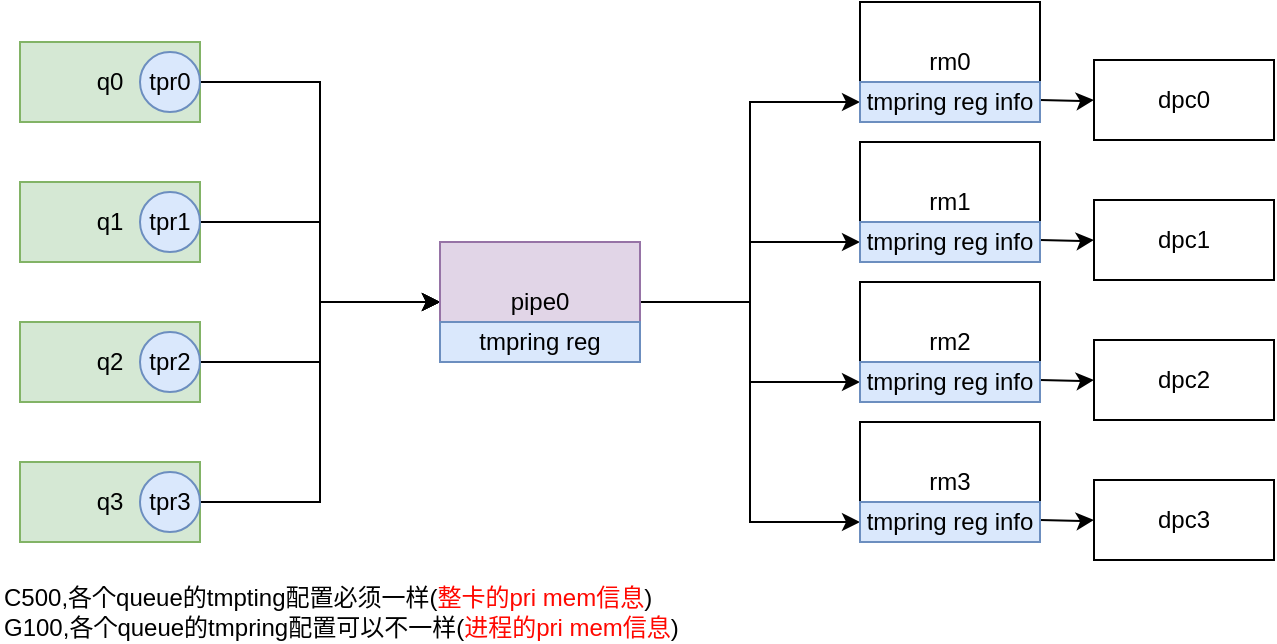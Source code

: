 <mxfile version="22.1.11" type="github">
  <diagram name="第 1 页" id="pOzsVWNRth0zoxAE6EYK">
    <mxGraphModel dx="788" dy="554" grid="1" gridSize="10" guides="1" tooltips="1" connect="1" arrows="1" fold="1" page="1" pageScale="1" pageWidth="827" pageHeight="1169" math="0" shadow="0">
      <root>
        <mxCell id="0" />
        <mxCell id="1" parent="0" />
        <mxCell id="lJM8HE9Omx9CHrJouY1I-18" style="edgeStyle=orthogonalEdgeStyle;rounded=0;orthogonalLoop=1;jettySize=auto;html=1;exitX=1;exitY=0.5;exitDx=0;exitDy=0;entryX=0;entryY=0.5;entryDx=0;entryDy=0;" edge="1" parent="1" source="lJM8HE9Omx9CHrJouY1I-1" target="lJM8HE9Omx9CHrJouY1I-5">
          <mxGeometry relative="1" as="geometry" />
        </mxCell>
        <mxCell id="lJM8HE9Omx9CHrJouY1I-1" value="q0" style="rounded=0;whiteSpace=wrap;html=1;fillColor=#d5e8d4;strokeColor=#82b366;" vertex="1" parent="1">
          <mxGeometry x="80" y="150" width="90" height="40" as="geometry" />
        </mxCell>
        <mxCell id="lJM8HE9Omx9CHrJouY1I-19" style="edgeStyle=orthogonalEdgeStyle;rounded=0;orthogonalLoop=1;jettySize=auto;html=1;exitX=1;exitY=0.5;exitDx=0;exitDy=0;" edge="1" parent="1" source="lJM8HE9Omx9CHrJouY1I-2" target="lJM8HE9Omx9CHrJouY1I-5">
          <mxGeometry relative="1" as="geometry" />
        </mxCell>
        <mxCell id="lJM8HE9Omx9CHrJouY1I-2" value="q1" style="rounded=0;whiteSpace=wrap;html=1;fillColor=#d5e8d4;strokeColor=#82b366;" vertex="1" parent="1">
          <mxGeometry x="80" y="220" width="90" height="40" as="geometry" />
        </mxCell>
        <mxCell id="lJM8HE9Omx9CHrJouY1I-20" style="edgeStyle=orthogonalEdgeStyle;rounded=0;orthogonalLoop=1;jettySize=auto;html=1;entryX=0;entryY=0.5;entryDx=0;entryDy=0;" edge="1" parent="1" source="lJM8HE9Omx9CHrJouY1I-3" target="lJM8HE9Omx9CHrJouY1I-5">
          <mxGeometry relative="1" as="geometry" />
        </mxCell>
        <mxCell id="lJM8HE9Omx9CHrJouY1I-3" value="q2" style="rounded=0;whiteSpace=wrap;html=1;fillColor=#d5e8d4;strokeColor=#82b366;" vertex="1" parent="1">
          <mxGeometry x="80" y="290" width="90" height="40" as="geometry" />
        </mxCell>
        <mxCell id="lJM8HE9Omx9CHrJouY1I-22" style="edgeStyle=orthogonalEdgeStyle;rounded=0;orthogonalLoop=1;jettySize=auto;html=1;exitX=1;exitY=0.5;exitDx=0;exitDy=0;entryX=0;entryY=0.5;entryDx=0;entryDy=0;" edge="1" parent="1" source="lJM8HE9Omx9CHrJouY1I-4" target="lJM8HE9Omx9CHrJouY1I-5">
          <mxGeometry relative="1" as="geometry" />
        </mxCell>
        <mxCell id="lJM8HE9Omx9CHrJouY1I-4" value="q3" style="rounded=0;whiteSpace=wrap;html=1;fillColor=#d5e8d4;strokeColor=#82b366;" vertex="1" parent="1">
          <mxGeometry x="80" y="360" width="90" height="40" as="geometry" />
        </mxCell>
        <mxCell id="lJM8HE9Omx9CHrJouY1I-23" style="edgeStyle=orthogonalEdgeStyle;rounded=0;orthogonalLoop=1;jettySize=auto;html=1;exitX=1;exitY=0.5;exitDx=0;exitDy=0;entryX=0;entryY=0.5;entryDx=0;entryDy=0;" edge="1" parent="1" source="lJM8HE9Omx9CHrJouY1I-5" target="lJM8HE9Omx9CHrJouY1I-36">
          <mxGeometry relative="1" as="geometry" />
        </mxCell>
        <mxCell id="lJM8HE9Omx9CHrJouY1I-24" style="edgeStyle=orthogonalEdgeStyle;rounded=0;orthogonalLoop=1;jettySize=auto;html=1;exitX=1;exitY=0.5;exitDx=0;exitDy=0;entryX=0;entryY=0.5;entryDx=0;entryDy=0;" edge="1" parent="1" source="lJM8HE9Omx9CHrJouY1I-5" target="lJM8HE9Omx9CHrJouY1I-37">
          <mxGeometry relative="1" as="geometry" />
        </mxCell>
        <mxCell id="lJM8HE9Omx9CHrJouY1I-25" style="edgeStyle=orthogonalEdgeStyle;rounded=0;orthogonalLoop=1;jettySize=auto;html=1;exitX=1;exitY=0.5;exitDx=0;exitDy=0;entryX=0;entryY=0.5;entryDx=0;entryDy=0;" edge="1" parent="1" source="lJM8HE9Omx9CHrJouY1I-5" target="lJM8HE9Omx9CHrJouY1I-38">
          <mxGeometry relative="1" as="geometry" />
        </mxCell>
        <mxCell id="lJM8HE9Omx9CHrJouY1I-26" style="edgeStyle=orthogonalEdgeStyle;rounded=0;orthogonalLoop=1;jettySize=auto;html=1;exitX=1;exitY=0.5;exitDx=0;exitDy=0;entryX=0;entryY=0.5;entryDx=0;entryDy=0;" edge="1" parent="1" source="lJM8HE9Omx9CHrJouY1I-5" target="lJM8HE9Omx9CHrJouY1I-39">
          <mxGeometry relative="1" as="geometry" />
        </mxCell>
        <mxCell id="lJM8HE9Omx9CHrJouY1I-5" value="pipe0" style="rounded=0;whiteSpace=wrap;html=1;fillColor=#e1d5e7;strokeColor=#9673a6;" vertex="1" parent="1">
          <mxGeometry x="290" y="250" width="100" height="60" as="geometry" />
        </mxCell>
        <mxCell id="lJM8HE9Omx9CHrJouY1I-14" value="" style="edgeStyle=orthogonalEdgeStyle;rounded=0;orthogonalLoop=1;jettySize=auto;html=1;" edge="1" parent="1" target="lJM8HE9Omx9CHrJouY1I-10">
          <mxGeometry relative="1" as="geometry">
            <mxPoint x="590" y="179.034" as="sourcePoint" />
          </mxGeometry>
        </mxCell>
        <mxCell id="lJM8HE9Omx9CHrJouY1I-6" value="rm0" style="rounded=0;whiteSpace=wrap;html=1;" vertex="1" parent="1">
          <mxGeometry x="500" y="130" width="90" height="60" as="geometry" />
        </mxCell>
        <mxCell id="lJM8HE9Omx9CHrJouY1I-15" value="" style="edgeStyle=orthogonalEdgeStyle;rounded=0;orthogonalLoop=1;jettySize=auto;html=1;" edge="1" parent="1" target="lJM8HE9Omx9CHrJouY1I-11">
          <mxGeometry relative="1" as="geometry">
            <mxPoint x="590" y="249.034" as="sourcePoint" />
          </mxGeometry>
        </mxCell>
        <mxCell id="lJM8HE9Omx9CHrJouY1I-7" value="rm1" style="rounded=0;whiteSpace=wrap;html=1;" vertex="1" parent="1">
          <mxGeometry x="500" y="200" width="90" height="60" as="geometry" />
        </mxCell>
        <mxCell id="lJM8HE9Omx9CHrJouY1I-16" value="" style="edgeStyle=orthogonalEdgeStyle;rounded=0;orthogonalLoop=1;jettySize=auto;html=1;" edge="1" parent="1" target="lJM8HE9Omx9CHrJouY1I-12">
          <mxGeometry relative="1" as="geometry">
            <mxPoint x="590" y="319.034" as="sourcePoint" />
          </mxGeometry>
        </mxCell>
        <mxCell id="lJM8HE9Omx9CHrJouY1I-8" value="rm2" style="rounded=0;whiteSpace=wrap;html=1;" vertex="1" parent="1">
          <mxGeometry x="500" y="270" width="90" height="60" as="geometry" />
        </mxCell>
        <mxCell id="lJM8HE9Omx9CHrJouY1I-17" value="" style="edgeStyle=orthogonalEdgeStyle;rounded=0;orthogonalLoop=1;jettySize=auto;html=1;" edge="1" parent="1" target="lJM8HE9Omx9CHrJouY1I-13">
          <mxGeometry relative="1" as="geometry">
            <mxPoint x="590" y="389.034" as="sourcePoint" />
          </mxGeometry>
        </mxCell>
        <mxCell id="lJM8HE9Omx9CHrJouY1I-9" value="rm3" style="rounded=0;whiteSpace=wrap;html=1;" vertex="1" parent="1">
          <mxGeometry x="500" y="340" width="90" height="60" as="geometry" />
        </mxCell>
        <mxCell id="lJM8HE9Omx9CHrJouY1I-10" value="dpc0" style="rounded=0;whiteSpace=wrap;html=1;" vertex="1" parent="1">
          <mxGeometry x="617" y="159" width="90" height="40" as="geometry" />
        </mxCell>
        <mxCell id="lJM8HE9Omx9CHrJouY1I-11" value="dpc1" style="rounded=0;whiteSpace=wrap;html=1;" vertex="1" parent="1">
          <mxGeometry x="617" y="229" width="90" height="40" as="geometry" />
        </mxCell>
        <mxCell id="lJM8HE9Omx9CHrJouY1I-12" value="dpc2" style="rounded=0;whiteSpace=wrap;html=1;" vertex="1" parent="1">
          <mxGeometry x="617" y="299" width="90" height="40" as="geometry" />
        </mxCell>
        <mxCell id="lJM8HE9Omx9CHrJouY1I-13" value="dpc3" style="rounded=0;whiteSpace=wrap;html=1;" vertex="1" parent="1">
          <mxGeometry x="617" y="369" width="90" height="40" as="geometry" />
        </mxCell>
        <mxCell id="lJM8HE9Omx9CHrJouY1I-27" value="tpr0" style="ellipse;whiteSpace=wrap;html=1;aspect=fixed;fillColor=#dae8fc;strokeColor=#6c8ebf;" vertex="1" parent="1">
          <mxGeometry x="140" y="155" width="30" height="30" as="geometry" />
        </mxCell>
        <mxCell id="lJM8HE9Omx9CHrJouY1I-28" value="tpr1" style="ellipse;whiteSpace=wrap;html=1;aspect=fixed;fillColor=#dae8fc;strokeColor=#6c8ebf;" vertex="1" parent="1">
          <mxGeometry x="140" y="225" width="30" height="30" as="geometry" />
        </mxCell>
        <mxCell id="lJM8HE9Omx9CHrJouY1I-29" value="tpr2" style="ellipse;whiteSpace=wrap;html=1;aspect=fixed;fillColor=#dae8fc;strokeColor=#6c8ebf;" vertex="1" parent="1">
          <mxGeometry x="140" y="295" width="30" height="30" as="geometry" />
        </mxCell>
        <mxCell id="lJM8HE9Omx9CHrJouY1I-30" value="tpr3" style="ellipse;whiteSpace=wrap;html=1;aspect=fixed;fillColor=#dae8fc;strokeColor=#6c8ebf;" vertex="1" parent="1">
          <mxGeometry x="140" y="365" width="30" height="30" as="geometry" />
        </mxCell>
        <mxCell id="lJM8HE9Omx9CHrJouY1I-31" value="C500,各个queue的tmpting配置必须一样(&lt;font color=&quot;#ff0800&quot;&gt;整卡的pri mem信息&lt;/font&gt;)&lt;br&gt;G100,各个queue的tmpring配置可以不一样(&lt;font color=&quot;#ff0800&quot;&gt;进程的pri mem信息&lt;/font&gt;)" style="text;html=1;strokeColor=none;fillColor=none;align=left;verticalAlign=middle;whiteSpace=wrap;rounded=0;" vertex="1" parent="1">
          <mxGeometry x="70" y="420" width="530" height="30" as="geometry" />
        </mxCell>
        <mxCell id="lJM8HE9Omx9CHrJouY1I-34" value="tmpring reg" style="rounded=0;whiteSpace=wrap;html=1;fillColor=#dae8fc;strokeColor=#6c8ebf;" vertex="1" parent="1">
          <mxGeometry x="290" y="290" width="100" height="20" as="geometry" />
        </mxCell>
        <mxCell id="lJM8HE9Omx9CHrJouY1I-36" value="tmpring reg info" style="rounded=0;whiteSpace=wrap;html=1;fillColor=#dae8fc;strokeColor=#6c8ebf;" vertex="1" parent="1">
          <mxGeometry x="500" y="170" width="90" height="20" as="geometry" />
        </mxCell>
        <mxCell id="lJM8HE9Omx9CHrJouY1I-37" value="tmpring reg info" style="rounded=0;whiteSpace=wrap;html=1;fillColor=#dae8fc;strokeColor=#6c8ebf;" vertex="1" parent="1">
          <mxGeometry x="500" y="240" width="90" height="20" as="geometry" />
        </mxCell>
        <mxCell id="lJM8HE9Omx9CHrJouY1I-38" value="tmpring reg info" style="rounded=0;whiteSpace=wrap;html=1;fillColor=#dae8fc;strokeColor=#6c8ebf;" vertex="1" parent="1">
          <mxGeometry x="500" y="310" width="90" height="20" as="geometry" />
        </mxCell>
        <mxCell id="lJM8HE9Omx9CHrJouY1I-39" value="tmpring reg info" style="rounded=0;whiteSpace=wrap;html=1;fillColor=#dae8fc;strokeColor=#6c8ebf;" vertex="1" parent="1">
          <mxGeometry x="500" y="380" width="90" height="20" as="geometry" />
        </mxCell>
      </root>
    </mxGraphModel>
  </diagram>
</mxfile>

